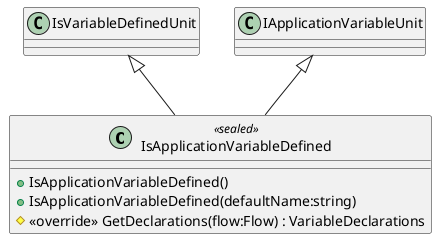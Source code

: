 @startuml
class IsApplicationVariableDefined <<sealed>> {
    + IsApplicationVariableDefined()
    + IsApplicationVariableDefined(defaultName:string)
    # <<override>> GetDeclarations(flow:Flow) : VariableDeclarations
}
IsVariableDefinedUnit <|-- IsApplicationVariableDefined
IApplicationVariableUnit <|-- IsApplicationVariableDefined
@enduml
